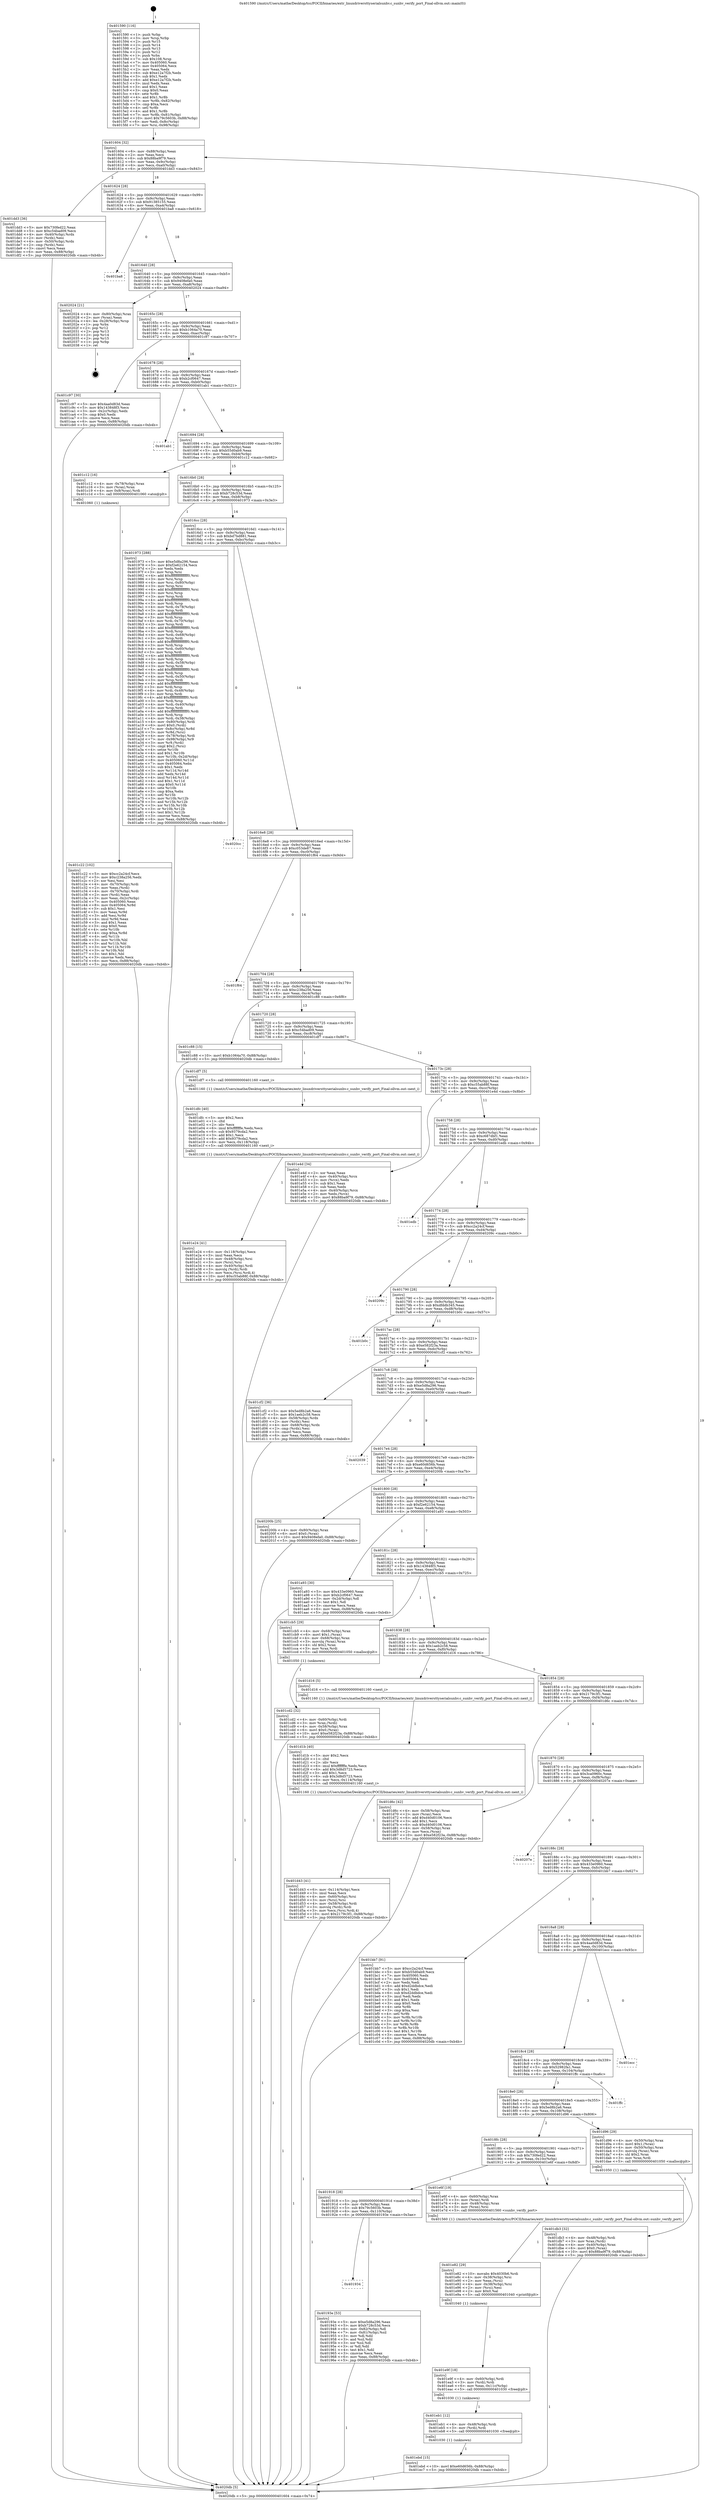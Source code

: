 digraph "0x401590" {
  label = "0x401590 (/mnt/c/Users/mathe/Desktop/tcc/POCII/binaries/extr_linuxdriversttyserialsunhv.c_sunhv_verify_port_Final-ollvm.out::main(0))"
  labelloc = "t"
  node[shape=record]

  Entry [label="",width=0.3,height=0.3,shape=circle,fillcolor=black,style=filled]
  "0x401604" [label="{
     0x401604 [32]\l
     | [instrs]\l
     &nbsp;&nbsp;0x401604 \<+6\>: mov -0x88(%rbp),%eax\l
     &nbsp;&nbsp;0x40160a \<+2\>: mov %eax,%ecx\l
     &nbsp;&nbsp;0x40160c \<+6\>: sub $0x88ba9f79,%ecx\l
     &nbsp;&nbsp;0x401612 \<+6\>: mov %eax,-0x9c(%rbp)\l
     &nbsp;&nbsp;0x401618 \<+6\>: mov %ecx,-0xa0(%rbp)\l
     &nbsp;&nbsp;0x40161e \<+6\>: je 0000000000401dd3 \<main+0x843\>\l
  }"]
  "0x401dd3" [label="{
     0x401dd3 [36]\l
     | [instrs]\l
     &nbsp;&nbsp;0x401dd3 \<+5\>: mov $0x730fed22,%eax\l
     &nbsp;&nbsp;0x401dd8 \<+5\>: mov $0xc54bad09,%ecx\l
     &nbsp;&nbsp;0x401ddd \<+4\>: mov -0x40(%rbp),%rdx\l
     &nbsp;&nbsp;0x401de1 \<+2\>: mov (%rdx),%esi\l
     &nbsp;&nbsp;0x401de3 \<+4\>: mov -0x50(%rbp),%rdx\l
     &nbsp;&nbsp;0x401de7 \<+2\>: cmp (%rdx),%esi\l
     &nbsp;&nbsp;0x401de9 \<+3\>: cmovl %ecx,%eax\l
     &nbsp;&nbsp;0x401dec \<+6\>: mov %eax,-0x88(%rbp)\l
     &nbsp;&nbsp;0x401df2 \<+5\>: jmp 00000000004020db \<main+0xb4b\>\l
  }"]
  "0x401624" [label="{
     0x401624 [28]\l
     | [instrs]\l
     &nbsp;&nbsp;0x401624 \<+5\>: jmp 0000000000401629 \<main+0x99\>\l
     &nbsp;&nbsp;0x401629 \<+6\>: mov -0x9c(%rbp),%eax\l
     &nbsp;&nbsp;0x40162f \<+5\>: sub $0x91385155,%eax\l
     &nbsp;&nbsp;0x401634 \<+6\>: mov %eax,-0xa4(%rbp)\l
     &nbsp;&nbsp;0x40163a \<+6\>: je 0000000000401ba8 \<main+0x618\>\l
  }"]
  Exit [label="",width=0.3,height=0.3,shape=circle,fillcolor=black,style=filled,peripheries=2]
  "0x401ba8" [label="{
     0x401ba8\l
  }", style=dashed]
  "0x401640" [label="{
     0x401640 [28]\l
     | [instrs]\l
     &nbsp;&nbsp;0x401640 \<+5\>: jmp 0000000000401645 \<main+0xb5\>\l
     &nbsp;&nbsp;0x401645 \<+6\>: mov -0x9c(%rbp),%eax\l
     &nbsp;&nbsp;0x40164b \<+5\>: sub $0x9408efa0,%eax\l
     &nbsp;&nbsp;0x401650 \<+6\>: mov %eax,-0xa8(%rbp)\l
     &nbsp;&nbsp;0x401656 \<+6\>: je 0000000000402024 \<main+0xa94\>\l
  }"]
  "0x401ebd" [label="{
     0x401ebd [15]\l
     | [instrs]\l
     &nbsp;&nbsp;0x401ebd \<+10\>: movl $0xe60d656b,-0x88(%rbp)\l
     &nbsp;&nbsp;0x401ec7 \<+5\>: jmp 00000000004020db \<main+0xb4b\>\l
  }"]
  "0x402024" [label="{
     0x402024 [21]\l
     | [instrs]\l
     &nbsp;&nbsp;0x402024 \<+4\>: mov -0x80(%rbp),%rax\l
     &nbsp;&nbsp;0x402028 \<+2\>: mov (%rax),%eax\l
     &nbsp;&nbsp;0x40202a \<+4\>: lea -0x28(%rbp),%rsp\l
     &nbsp;&nbsp;0x40202e \<+1\>: pop %rbx\l
     &nbsp;&nbsp;0x40202f \<+2\>: pop %r12\l
     &nbsp;&nbsp;0x402031 \<+2\>: pop %r13\l
     &nbsp;&nbsp;0x402033 \<+2\>: pop %r14\l
     &nbsp;&nbsp;0x402035 \<+2\>: pop %r15\l
     &nbsp;&nbsp;0x402037 \<+1\>: pop %rbp\l
     &nbsp;&nbsp;0x402038 \<+1\>: ret\l
  }"]
  "0x40165c" [label="{
     0x40165c [28]\l
     | [instrs]\l
     &nbsp;&nbsp;0x40165c \<+5\>: jmp 0000000000401661 \<main+0xd1\>\l
     &nbsp;&nbsp;0x401661 \<+6\>: mov -0x9c(%rbp),%eax\l
     &nbsp;&nbsp;0x401667 \<+5\>: sub $0xb1064a70,%eax\l
     &nbsp;&nbsp;0x40166c \<+6\>: mov %eax,-0xac(%rbp)\l
     &nbsp;&nbsp;0x401672 \<+6\>: je 0000000000401c97 \<main+0x707\>\l
  }"]
  "0x401eb1" [label="{
     0x401eb1 [12]\l
     | [instrs]\l
     &nbsp;&nbsp;0x401eb1 \<+4\>: mov -0x48(%rbp),%rdi\l
     &nbsp;&nbsp;0x401eb5 \<+3\>: mov (%rdi),%rdi\l
     &nbsp;&nbsp;0x401eb8 \<+5\>: call 0000000000401030 \<free@plt\>\l
     | [calls]\l
     &nbsp;&nbsp;0x401030 \{1\} (unknown)\l
  }"]
  "0x401c97" [label="{
     0x401c97 [30]\l
     | [instrs]\l
     &nbsp;&nbsp;0x401c97 \<+5\>: mov $0x4aa0d83d,%eax\l
     &nbsp;&nbsp;0x401c9c \<+5\>: mov $0x143848f3,%ecx\l
     &nbsp;&nbsp;0x401ca1 \<+3\>: mov -0x2c(%rbp),%edx\l
     &nbsp;&nbsp;0x401ca4 \<+3\>: cmp $0x0,%edx\l
     &nbsp;&nbsp;0x401ca7 \<+3\>: cmove %ecx,%eax\l
     &nbsp;&nbsp;0x401caa \<+6\>: mov %eax,-0x88(%rbp)\l
     &nbsp;&nbsp;0x401cb0 \<+5\>: jmp 00000000004020db \<main+0xb4b\>\l
  }"]
  "0x401678" [label="{
     0x401678 [28]\l
     | [instrs]\l
     &nbsp;&nbsp;0x401678 \<+5\>: jmp 000000000040167d \<main+0xed\>\l
     &nbsp;&nbsp;0x40167d \<+6\>: mov -0x9c(%rbp),%eax\l
     &nbsp;&nbsp;0x401683 \<+5\>: sub $0xb2cf0647,%eax\l
     &nbsp;&nbsp;0x401688 \<+6\>: mov %eax,-0xb0(%rbp)\l
     &nbsp;&nbsp;0x40168e \<+6\>: je 0000000000401ab1 \<main+0x521\>\l
  }"]
  "0x401e9f" [label="{
     0x401e9f [18]\l
     | [instrs]\l
     &nbsp;&nbsp;0x401e9f \<+4\>: mov -0x60(%rbp),%rdi\l
     &nbsp;&nbsp;0x401ea3 \<+3\>: mov (%rdi),%rdi\l
     &nbsp;&nbsp;0x401ea6 \<+6\>: mov %eax,-0x11c(%rbp)\l
     &nbsp;&nbsp;0x401eac \<+5\>: call 0000000000401030 \<free@plt\>\l
     | [calls]\l
     &nbsp;&nbsp;0x401030 \{1\} (unknown)\l
  }"]
  "0x401ab1" [label="{
     0x401ab1\l
  }", style=dashed]
  "0x401694" [label="{
     0x401694 [28]\l
     | [instrs]\l
     &nbsp;&nbsp;0x401694 \<+5\>: jmp 0000000000401699 \<main+0x109\>\l
     &nbsp;&nbsp;0x401699 \<+6\>: mov -0x9c(%rbp),%eax\l
     &nbsp;&nbsp;0x40169f \<+5\>: sub $0xb55d0ab9,%eax\l
     &nbsp;&nbsp;0x4016a4 \<+6\>: mov %eax,-0xb4(%rbp)\l
     &nbsp;&nbsp;0x4016aa \<+6\>: je 0000000000401c12 \<main+0x682\>\l
  }"]
  "0x401e82" [label="{
     0x401e82 [29]\l
     | [instrs]\l
     &nbsp;&nbsp;0x401e82 \<+10\>: movabs $0x4030b6,%rdi\l
     &nbsp;&nbsp;0x401e8c \<+4\>: mov -0x38(%rbp),%rsi\l
     &nbsp;&nbsp;0x401e90 \<+2\>: mov %eax,(%rsi)\l
     &nbsp;&nbsp;0x401e92 \<+4\>: mov -0x38(%rbp),%rsi\l
     &nbsp;&nbsp;0x401e96 \<+2\>: mov (%rsi),%esi\l
     &nbsp;&nbsp;0x401e98 \<+2\>: mov $0x0,%al\l
     &nbsp;&nbsp;0x401e9a \<+5\>: call 0000000000401040 \<printf@plt\>\l
     | [calls]\l
     &nbsp;&nbsp;0x401040 \{1\} (unknown)\l
  }"]
  "0x401c12" [label="{
     0x401c12 [16]\l
     | [instrs]\l
     &nbsp;&nbsp;0x401c12 \<+4\>: mov -0x78(%rbp),%rax\l
     &nbsp;&nbsp;0x401c16 \<+3\>: mov (%rax),%rax\l
     &nbsp;&nbsp;0x401c19 \<+4\>: mov 0x8(%rax),%rdi\l
     &nbsp;&nbsp;0x401c1d \<+5\>: call 0000000000401060 \<atoi@plt\>\l
     | [calls]\l
     &nbsp;&nbsp;0x401060 \{1\} (unknown)\l
  }"]
  "0x4016b0" [label="{
     0x4016b0 [28]\l
     | [instrs]\l
     &nbsp;&nbsp;0x4016b0 \<+5\>: jmp 00000000004016b5 \<main+0x125\>\l
     &nbsp;&nbsp;0x4016b5 \<+6\>: mov -0x9c(%rbp),%eax\l
     &nbsp;&nbsp;0x4016bb \<+5\>: sub $0xb728c53d,%eax\l
     &nbsp;&nbsp;0x4016c0 \<+6\>: mov %eax,-0xb8(%rbp)\l
     &nbsp;&nbsp;0x4016c6 \<+6\>: je 0000000000401973 \<main+0x3e3\>\l
  }"]
  "0x401e24" [label="{
     0x401e24 [41]\l
     | [instrs]\l
     &nbsp;&nbsp;0x401e24 \<+6\>: mov -0x118(%rbp),%ecx\l
     &nbsp;&nbsp;0x401e2a \<+3\>: imul %eax,%ecx\l
     &nbsp;&nbsp;0x401e2d \<+4\>: mov -0x48(%rbp),%rsi\l
     &nbsp;&nbsp;0x401e31 \<+3\>: mov (%rsi),%rsi\l
     &nbsp;&nbsp;0x401e34 \<+4\>: mov -0x40(%rbp),%rdi\l
     &nbsp;&nbsp;0x401e38 \<+3\>: movslq (%rdi),%rdi\l
     &nbsp;&nbsp;0x401e3b \<+3\>: mov %ecx,(%rsi,%rdi,4)\l
     &nbsp;&nbsp;0x401e3e \<+10\>: movl $0xc55ab88f,-0x88(%rbp)\l
     &nbsp;&nbsp;0x401e48 \<+5\>: jmp 00000000004020db \<main+0xb4b\>\l
  }"]
  "0x401973" [label="{
     0x401973 [288]\l
     | [instrs]\l
     &nbsp;&nbsp;0x401973 \<+5\>: mov $0xe5d8a296,%eax\l
     &nbsp;&nbsp;0x401978 \<+5\>: mov $0xf2e62154,%ecx\l
     &nbsp;&nbsp;0x40197d \<+2\>: xor %edx,%edx\l
     &nbsp;&nbsp;0x40197f \<+3\>: mov %rsp,%rsi\l
     &nbsp;&nbsp;0x401982 \<+4\>: add $0xfffffffffffffff0,%rsi\l
     &nbsp;&nbsp;0x401986 \<+3\>: mov %rsi,%rsp\l
     &nbsp;&nbsp;0x401989 \<+4\>: mov %rsi,-0x80(%rbp)\l
     &nbsp;&nbsp;0x40198d \<+3\>: mov %rsp,%rsi\l
     &nbsp;&nbsp;0x401990 \<+4\>: add $0xfffffffffffffff0,%rsi\l
     &nbsp;&nbsp;0x401994 \<+3\>: mov %rsi,%rsp\l
     &nbsp;&nbsp;0x401997 \<+3\>: mov %rsp,%rdi\l
     &nbsp;&nbsp;0x40199a \<+4\>: add $0xfffffffffffffff0,%rdi\l
     &nbsp;&nbsp;0x40199e \<+3\>: mov %rdi,%rsp\l
     &nbsp;&nbsp;0x4019a1 \<+4\>: mov %rdi,-0x78(%rbp)\l
     &nbsp;&nbsp;0x4019a5 \<+3\>: mov %rsp,%rdi\l
     &nbsp;&nbsp;0x4019a8 \<+4\>: add $0xfffffffffffffff0,%rdi\l
     &nbsp;&nbsp;0x4019ac \<+3\>: mov %rdi,%rsp\l
     &nbsp;&nbsp;0x4019af \<+4\>: mov %rdi,-0x70(%rbp)\l
     &nbsp;&nbsp;0x4019b3 \<+3\>: mov %rsp,%rdi\l
     &nbsp;&nbsp;0x4019b6 \<+4\>: add $0xfffffffffffffff0,%rdi\l
     &nbsp;&nbsp;0x4019ba \<+3\>: mov %rdi,%rsp\l
     &nbsp;&nbsp;0x4019bd \<+4\>: mov %rdi,-0x68(%rbp)\l
     &nbsp;&nbsp;0x4019c1 \<+3\>: mov %rsp,%rdi\l
     &nbsp;&nbsp;0x4019c4 \<+4\>: add $0xfffffffffffffff0,%rdi\l
     &nbsp;&nbsp;0x4019c8 \<+3\>: mov %rdi,%rsp\l
     &nbsp;&nbsp;0x4019cb \<+4\>: mov %rdi,-0x60(%rbp)\l
     &nbsp;&nbsp;0x4019cf \<+3\>: mov %rsp,%rdi\l
     &nbsp;&nbsp;0x4019d2 \<+4\>: add $0xfffffffffffffff0,%rdi\l
     &nbsp;&nbsp;0x4019d6 \<+3\>: mov %rdi,%rsp\l
     &nbsp;&nbsp;0x4019d9 \<+4\>: mov %rdi,-0x58(%rbp)\l
     &nbsp;&nbsp;0x4019dd \<+3\>: mov %rsp,%rdi\l
     &nbsp;&nbsp;0x4019e0 \<+4\>: add $0xfffffffffffffff0,%rdi\l
     &nbsp;&nbsp;0x4019e4 \<+3\>: mov %rdi,%rsp\l
     &nbsp;&nbsp;0x4019e7 \<+4\>: mov %rdi,-0x50(%rbp)\l
     &nbsp;&nbsp;0x4019eb \<+3\>: mov %rsp,%rdi\l
     &nbsp;&nbsp;0x4019ee \<+4\>: add $0xfffffffffffffff0,%rdi\l
     &nbsp;&nbsp;0x4019f2 \<+3\>: mov %rdi,%rsp\l
     &nbsp;&nbsp;0x4019f5 \<+4\>: mov %rdi,-0x48(%rbp)\l
     &nbsp;&nbsp;0x4019f9 \<+3\>: mov %rsp,%rdi\l
     &nbsp;&nbsp;0x4019fc \<+4\>: add $0xfffffffffffffff0,%rdi\l
     &nbsp;&nbsp;0x401a00 \<+3\>: mov %rdi,%rsp\l
     &nbsp;&nbsp;0x401a03 \<+4\>: mov %rdi,-0x40(%rbp)\l
     &nbsp;&nbsp;0x401a07 \<+3\>: mov %rsp,%rdi\l
     &nbsp;&nbsp;0x401a0a \<+4\>: add $0xfffffffffffffff0,%rdi\l
     &nbsp;&nbsp;0x401a0e \<+3\>: mov %rdi,%rsp\l
     &nbsp;&nbsp;0x401a11 \<+4\>: mov %rdi,-0x38(%rbp)\l
     &nbsp;&nbsp;0x401a15 \<+4\>: mov -0x80(%rbp),%rdi\l
     &nbsp;&nbsp;0x401a19 \<+6\>: movl $0x0,(%rdi)\l
     &nbsp;&nbsp;0x401a1f \<+7\>: mov -0x8c(%rbp),%r8d\l
     &nbsp;&nbsp;0x401a26 \<+3\>: mov %r8d,(%rsi)\l
     &nbsp;&nbsp;0x401a29 \<+4\>: mov -0x78(%rbp),%rdi\l
     &nbsp;&nbsp;0x401a2d \<+7\>: mov -0x98(%rbp),%r9\l
     &nbsp;&nbsp;0x401a34 \<+3\>: mov %r9,(%rdi)\l
     &nbsp;&nbsp;0x401a37 \<+3\>: cmpl $0x2,(%rsi)\l
     &nbsp;&nbsp;0x401a3a \<+4\>: setne %r10b\l
     &nbsp;&nbsp;0x401a3e \<+4\>: and $0x1,%r10b\l
     &nbsp;&nbsp;0x401a42 \<+4\>: mov %r10b,-0x2d(%rbp)\l
     &nbsp;&nbsp;0x401a46 \<+8\>: mov 0x405060,%r11d\l
     &nbsp;&nbsp;0x401a4e \<+7\>: mov 0x405064,%ebx\l
     &nbsp;&nbsp;0x401a55 \<+3\>: sub $0x1,%edx\l
     &nbsp;&nbsp;0x401a58 \<+3\>: mov %r11d,%r14d\l
     &nbsp;&nbsp;0x401a5b \<+3\>: add %edx,%r14d\l
     &nbsp;&nbsp;0x401a5e \<+4\>: imul %r14d,%r11d\l
     &nbsp;&nbsp;0x401a62 \<+4\>: and $0x1,%r11d\l
     &nbsp;&nbsp;0x401a66 \<+4\>: cmp $0x0,%r11d\l
     &nbsp;&nbsp;0x401a6a \<+4\>: sete %r10b\l
     &nbsp;&nbsp;0x401a6e \<+3\>: cmp $0xa,%ebx\l
     &nbsp;&nbsp;0x401a71 \<+4\>: setl %r15b\l
     &nbsp;&nbsp;0x401a75 \<+3\>: mov %r10b,%r12b\l
     &nbsp;&nbsp;0x401a78 \<+3\>: and %r15b,%r12b\l
     &nbsp;&nbsp;0x401a7b \<+3\>: xor %r15b,%r10b\l
     &nbsp;&nbsp;0x401a7e \<+3\>: or %r10b,%r12b\l
     &nbsp;&nbsp;0x401a81 \<+4\>: test $0x1,%r12b\l
     &nbsp;&nbsp;0x401a85 \<+3\>: cmovne %ecx,%eax\l
     &nbsp;&nbsp;0x401a88 \<+6\>: mov %eax,-0x88(%rbp)\l
     &nbsp;&nbsp;0x401a8e \<+5\>: jmp 00000000004020db \<main+0xb4b\>\l
  }"]
  "0x4016cc" [label="{
     0x4016cc [28]\l
     | [instrs]\l
     &nbsp;&nbsp;0x4016cc \<+5\>: jmp 00000000004016d1 \<main+0x141\>\l
     &nbsp;&nbsp;0x4016d1 \<+6\>: mov -0x9c(%rbp),%eax\l
     &nbsp;&nbsp;0x4016d7 \<+5\>: sub $0xbd7bd881,%eax\l
     &nbsp;&nbsp;0x4016dc \<+6\>: mov %eax,-0xbc(%rbp)\l
     &nbsp;&nbsp;0x4016e2 \<+6\>: je 00000000004020cc \<main+0xb3c\>\l
  }"]
  "0x401dfc" [label="{
     0x401dfc [40]\l
     | [instrs]\l
     &nbsp;&nbsp;0x401dfc \<+5\>: mov $0x2,%ecx\l
     &nbsp;&nbsp;0x401e01 \<+1\>: cltd\l
     &nbsp;&nbsp;0x401e02 \<+2\>: idiv %ecx\l
     &nbsp;&nbsp;0x401e04 \<+6\>: imul $0xfffffffe,%edx,%ecx\l
     &nbsp;&nbsp;0x401e0a \<+6\>: sub $0x9379cda2,%ecx\l
     &nbsp;&nbsp;0x401e10 \<+3\>: add $0x1,%ecx\l
     &nbsp;&nbsp;0x401e13 \<+6\>: add $0x9379cda2,%ecx\l
     &nbsp;&nbsp;0x401e19 \<+6\>: mov %ecx,-0x118(%rbp)\l
     &nbsp;&nbsp;0x401e1f \<+5\>: call 0000000000401160 \<next_i\>\l
     | [calls]\l
     &nbsp;&nbsp;0x401160 \{1\} (/mnt/c/Users/mathe/Desktop/tcc/POCII/binaries/extr_linuxdriversttyserialsunhv.c_sunhv_verify_port_Final-ollvm.out::next_i)\l
  }"]
  "0x4020cc" [label="{
     0x4020cc\l
  }", style=dashed]
  "0x4016e8" [label="{
     0x4016e8 [28]\l
     | [instrs]\l
     &nbsp;&nbsp;0x4016e8 \<+5\>: jmp 00000000004016ed \<main+0x15d\>\l
     &nbsp;&nbsp;0x4016ed \<+6\>: mov -0x9c(%rbp),%eax\l
     &nbsp;&nbsp;0x4016f3 \<+5\>: sub $0xc053de87,%eax\l
     &nbsp;&nbsp;0x4016f8 \<+6\>: mov %eax,-0xc0(%rbp)\l
     &nbsp;&nbsp;0x4016fe \<+6\>: je 0000000000401f64 \<main+0x9d4\>\l
  }"]
  "0x401db3" [label="{
     0x401db3 [32]\l
     | [instrs]\l
     &nbsp;&nbsp;0x401db3 \<+4\>: mov -0x48(%rbp),%rdi\l
     &nbsp;&nbsp;0x401db7 \<+3\>: mov %rax,(%rdi)\l
     &nbsp;&nbsp;0x401dba \<+4\>: mov -0x40(%rbp),%rax\l
     &nbsp;&nbsp;0x401dbe \<+6\>: movl $0x0,(%rax)\l
     &nbsp;&nbsp;0x401dc4 \<+10\>: movl $0x88ba9f79,-0x88(%rbp)\l
     &nbsp;&nbsp;0x401dce \<+5\>: jmp 00000000004020db \<main+0xb4b\>\l
  }"]
  "0x401f64" [label="{
     0x401f64\l
  }", style=dashed]
  "0x401704" [label="{
     0x401704 [28]\l
     | [instrs]\l
     &nbsp;&nbsp;0x401704 \<+5\>: jmp 0000000000401709 \<main+0x179\>\l
     &nbsp;&nbsp;0x401709 \<+6\>: mov -0x9c(%rbp),%eax\l
     &nbsp;&nbsp;0x40170f \<+5\>: sub $0xc238a256,%eax\l
     &nbsp;&nbsp;0x401714 \<+6\>: mov %eax,-0xc4(%rbp)\l
     &nbsp;&nbsp;0x40171a \<+6\>: je 0000000000401c88 \<main+0x6f8\>\l
  }"]
  "0x401d43" [label="{
     0x401d43 [41]\l
     | [instrs]\l
     &nbsp;&nbsp;0x401d43 \<+6\>: mov -0x114(%rbp),%ecx\l
     &nbsp;&nbsp;0x401d49 \<+3\>: imul %eax,%ecx\l
     &nbsp;&nbsp;0x401d4c \<+4\>: mov -0x60(%rbp),%rsi\l
     &nbsp;&nbsp;0x401d50 \<+3\>: mov (%rsi),%rsi\l
     &nbsp;&nbsp;0x401d53 \<+4\>: mov -0x58(%rbp),%rdi\l
     &nbsp;&nbsp;0x401d57 \<+3\>: movslq (%rdi),%rdi\l
     &nbsp;&nbsp;0x401d5a \<+3\>: mov %ecx,(%rsi,%rdi,4)\l
     &nbsp;&nbsp;0x401d5d \<+10\>: movl $0x2179c3f1,-0x88(%rbp)\l
     &nbsp;&nbsp;0x401d67 \<+5\>: jmp 00000000004020db \<main+0xb4b\>\l
  }"]
  "0x401c88" [label="{
     0x401c88 [15]\l
     | [instrs]\l
     &nbsp;&nbsp;0x401c88 \<+10\>: movl $0xb1064a70,-0x88(%rbp)\l
     &nbsp;&nbsp;0x401c92 \<+5\>: jmp 00000000004020db \<main+0xb4b\>\l
  }"]
  "0x401720" [label="{
     0x401720 [28]\l
     | [instrs]\l
     &nbsp;&nbsp;0x401720 \<+5\>: jmp 0000000000401725 \<main+0x195\>\l
     &nbsp;&nbsp;0x401725 \<+6\>: mov -0x9c(%rbp),%eax\l
     &nbsp;&nbsp;0x40172b \<+5\>: sub $0xc54bad09,%eax\l
     &nbsp;&nbsp;0x401730 \<+6\>: mov %eax,-0xc8(%rbp)\l
     &nbsp;&nbsp;0x401736 \<+6\>: je 0000000000401df7 \<main+0x867\>\l
  }"]
  "0x401d1b" [label="{
     0x401d1b [40]\l
     | [instrs]\l
     &nbsp;&nbsp;0x401d1b \<+5\>: mov $0x2,%ecx\l
     &nbsp;&nbsp;0x401d20 \<+1\>: cltd\l
     &nbsp;&nbsp;0x401d21 \<+2\>: idiv %ecx\l
     &nbsp;&nbsp;0x401d23 \<+6\>: imul $0xfffffffe,%edx,%ecx\l
     &nbsp;&nbsp;0x401d29 \<+6\>: add $0x3d8d5723,%ecx\l
     &nbsp;&nbsp;0x401d2f \<+3\>: add $0x1,%ecx\l
     &nbsp;&nbsp;0x401d32 \<+6\>: sub $0x3d8d5723,%ecx\l
     &nbsp;&nbsp;0x401d38 \<+6\>: mov %ecx,-0x114(%rbp)\l
     &nbsp;&nbsp;0x401d3e \<+5\>: call 0000000000401160 \<next_i\>\l
     | [calls]\l
     &nbsp;&nbsp;0x401160 \{1\} (/mnt/c/Users/mathe/Desktop/tcc/POCII/binaries/extr_linuxdriversttyserialsunhv.c_sunhv_verify_port_Final-ollvm.out::next_i)\l
  }"]
  "0x401df7" [label="{
     0x401df7 [5]\l
     | [instrs]\l
     &nbsp;&nbsp;0x401df7 \<+5\>: call 0000000000401160 \<next_i\>\l
     | [calls]\l
     &nbsp;&nbsp;0x401160 \{1\} (/mnt/c/Users/mathe/Desktop/tcc/POCII/binaries/extr_linuxdriversttyserialsunhv.c_sunhv_verify_port_Final-ollvm.out::next_i)\l
  }"]
  "0x40173c" [label="{
     0x40173c [28]\l
     | [instrs]\l
     &nbsp;&nbsp;0x40173c \<+5\>: jmp 0000000000401741 \<main+0x1b1\>\l
     &nbsp;&nbsp;0x401741 \<+6\>: mov -0x9c(%rbp),%eax\l
     &nbsp;&nbsp;0x401747 \<+5\>: sub $0xc55ab88f,%eax\l
     &nbsp;&nbsp;0x40174c \<+6\>: mov %eax,-0xcc(%rbp)\l
     &nbsp;&nbsp;0x401752 \<+6\>: je 0000000000401e4d \<main+0x8bd\>\l
  }"]
  "0x401cd2" [label="{
     0x401cd2 [32]\l
     | [instrs]\l
     &nbsp;&nbsp;0x401cd2 \<+4\>: mov -0x60(%rbp),%rdi\l
     &nbsp;&nbsp;0x401cd6 \<+3\>: mov %rax,(%rdi)\l
     &nbsp;&nbsp;0x401cd9 \<+4\>: mov -0x58(%rbp),%rax\l
     &nbsp;&nbsp;0x401cdd \<+6\>: movl $0x0,(%rax)\l
     &nbsp;&nbsp;0x401ce3 \<+10\>: movl $0xe582f23a,-0x88(%rbp)\l
     &nbsp;&nbsp;0x401ced \<+5\>: jmp 00000000004020db \<main+0xb4b\>\l
  }"]
  "0x401e4d" [label="{
     0x401e4d [34]\l
     | [instrs]\l
     &nbsp;&nbsp;0x401e4d \<+2\>: xor %eax,%eax\l
     &nbsp;&nbsp;0x401e4f \<+4\>: mov -0x40(%rbp),%rcx\l
     &nbsp;&nbsp;0x401e53 \<+2\>: mov (%rcx),%edx\l
     &nbsp;&nbsp;0x401e55 \<+3\>: sub $0x1,%eax\l
     &nbsp;&nbsp;0x401e58 \<+2\>: sub %eax,%edx\l
     &nbsp;&nbsp;0x401e5a \<+4\>: mov -0x40(%rbp),%rcx\l
     &nbsp;&nbsp;0x401e5e \<+2\>: mov %edx,(%rcx)\l
     &nbsp;&nbsp;0x401e60 \<+10\>: movl $0x88ba9f79,-0x88(%rbp)\l
     &nbsp;&nbsp;0x401e6a \<+5\>: jmp 00000000004020db \<main+0xb4b\>\l
  }"]
  "0x401758" [label="{
     0x401758 [28]\l
     | [instrs]\l
     &nbsp;&nbsp;0x401758 \<+5\>: jmp 000000000040175d \<main+0x1cd\>\l
     &nbsp;&nbsp;0x40175d \<+6\>: mov -0x9c(%rbp),%eax\l
     &nbsp;&nbsp;0x401763 \<+5\>: sub $0xc687dbf1,%eax\l
     &nbsp;&nbsp;0x401768 \<+6\>: mov %eax,-0xd0(%rbp)\l
     &nbsp;&nbsp;0x40176e \<+6\>: je 0000000000401edb \<main+0x94b\>\l
  }"]
  "0x401c22" [label="{
     0x401c22 [102]\l
     | [instrs]\l
     &nbsp;&nbsp;0x401c22 \<+5\>: mov $0xcc2a24cf,%ecx\l
     &nbsp;&nbsp;0x401c27 \<+5\>: mov $0xc238a256,%edx\l
     &nbsp;&nbsp;0x401c2c \<+2\>: xor %esi,%esi\l
     &nbsp;&nbsp;0x401c2e \<+4\>: mov -0x70(%rbp),%rdi\l
     &nbsp;&nbsp;0x401c32 \<+2\>: mov %eax,(%rdi)\l
     &nbsp;&nbsp;0x401c34 \<+4\>: mov -0x70(%rbp),%rdi\l
     &nbsp;&nbsp;0x401c38 \<+2\>: mov (%rdi),%eax\l
     &nbsp;&nbsp;0x401c3a \<+3\>: mov %eax,-0x2c(%rbp)\l
     &nbsp;&nbsp;0x401c3d \<+7\>: mov 0x405060,%eax\l
     &nbsp;&nbsp;0x401c44 \<+8\>: mov 0x405064,%r8d\l
     &nbsp;&nbsp;0x401c4c \<+3\>: sub $0x1,%esi\l
     &nbsp;&nbsp;0x401c4f \<+3\>: mov %eax,%r9d\l
     &nbsp;&nbsp;0x401c52 \<+3\>: add %esi,%r9d\l
     &nbsp;&nbsp;0x401c55 \<+4\>: imul %r9d,%eax\l
     &nbsp;&nbsp;0x401c59 \<+3\>: and $0x1,%eax\l
     &nbsp;&nbsp;0x401c5c \<+3\>: cmp $0x0,%eax\l
     &nbsp;&nbsp;0x401c5f \<+4\>: sete %r10b\l
     &nbsp;&nbsp;0x401c63 \<+4\>: cmp $0xa,%r8d\l
     &nbsp;&nbsp;0x401c67 \<+4\>: setl %r11b\l
     &nbsp;&nbsp;0x401c6b \<+3\>: mov %r10b,%bl\l
     &nbsp;&nbsp;0x401c6e \<+3\>: and %r11b,%bl\l
     &nbsp;&nbsp;0x401c71 \<+3\>: xor %r11b,%r10b\l
     &nbsp;&nbsp;0x401c74 \<+3\>: or %r10b,%bl\l
     &nbsp;&nbsp;0x401c77 \<+3\>: test $0x1,%bl\l
     &nbsp;&nbsp;0x401c7a \<+3\>: cmovne %edx,%ecx\l
     &nbsp;&nbsp;0x401c7d \<+6\>: mov %ecx,-0x88(%rbp)\l
     &nbsp;&nbsp;0x401c83 \<+5\>: jmp 00000000004020db \<main+0xb4b\>\l
  }"]
  "0x401edb" [label="{
     0x401edb\l
  }", style=dashed]
  "0x401774" [label="{
     0x401774 [28]\l
     | [instrs]\l
     &nbsp;&nbsp;0x401774 \<+5\>: jmp 0000000000401779 \<main+0x1e9\>\l
     &nbsp;&nbsp;0x401779 \<+6\>: mov -0x9c(%rbp),%eax\l
     &nbsp;&nbsp;0x40177f \<+5\>: sub $0xcc2a24cf,%eax\l
     &nbsp;&nbsp;0x401784 \<+6\>: mov %eax,-0xd4(%rbp)\l
     &nbsp;&nbsp;0x40178a \<+6\>: je 000000000040209c \<main+0xb0c\>\l
  }"]
  "0x401590" [label="{
     0x401590 [116]\l
     | [instrs]\l
     &nbsp;&nbsp;0x401590 \<+1\>: push %rbp\l
     &nbsp;&nbsp;0x401591 \<+3\>: mov %rsp,%rbp\l
     &nbsp;&nbsp;0x401594 \<+2\>: push %r15\l
     &nbsp;&nbsp;0x401596 \<+2\>: push %r14\l
     &nbsp;&nbsp;0x401598 \<+2\>: push %r13\l
     &nbsp;&nbsp;0x40159a \<+2\>: push %r12\l
     &nbsp;&nbsp;0x40159c \<+1\>: push %rbx\l
     &nbsp;&nbsp;0x40159d \<+7\>: sub $0x108,%rsp\l
     &nbsp;&nbsp;0x4015a4 \<+7\>: mov 0x405060,%eax\l
     &nbsp;&nbsp;0x4015ab \<+7\>: mov 0x405064,%ecx\l
     &nbsp;&nbsp;0x4015b2 \<+2\>: mov %eax,%edx\l
     &nbsp;&nbsp;0x4015b4 \<+6\>: sub $0xe12a7f2b,%edx\l
     &nbsp;&nbsp;0x4015ba \<+3\>: sub $0x1,%edx\l
     &nbsp;&nbsp;0x4015bd \<+6\>: add $0xe12a7f2b,%edx\l
     &nbsp;&nbsp;0x4015c3 \<+3\>: imul %edx,%eax\l
     &nbsp;&nbsp;0x4015c6 \<+3\>: and $0x1,%eax\l
     &nbsp;&nbsp;0x4015c9 \<+3\>: cmp $0x0,%eax\l
     &nbsp;&nbsp;0x4015cc \<+4\>: sete %r8b\l
     &nbsp;&nbsp;0x4015d0 \<+4\>: and $0x1,%r8b\l
     &nbsp;&nbsp;0x4015d4 \<+7\>: mov %r8b,-0x82(%rbp)\l
     &nbsp;&nbsp;0x4015db \<+3\>: cmp $0xa,%ecx\l
     &nbsp;&nbsp;0x4015de \<+4\>: setl %r8b\l
     &nbsp;&nbsp;0x4015e2 \<+4\>: and $0x1,%r8b\l
     &nbsp;&nbsp;0x4015e6 \<+7\>: mov %r8b,-0x81(%rbp)\l
     &nbsp;&nbsp;0x4015ed \<+10\>: movl $0x79c5603b,-0x88(%rbp)\l
     &nbsp;&nbsp;0x4015f7 \<+6\>: mov %edi,-0x8c(%rbp)\l
     &nbsp;&nbsp;0x4015fd \<+7\>: mov %rsi,-0x98(%rbp)\l
  }"]
  "0x40209c" [label="{
     0x40209c\l
  }", style=dashed]
  "0x401790" [label="{
     0x401790 [28]\l
     | [instrs]\l
     &nbsp;&nbsp;0x401790 \<+5\>: jmp 0000000000401795 \<main+0x205\>\l
     &nbsp;&nbsp;0x401795 \<+6\>: mov -0x9c(%rbp),%eax\l
     &nbsp;&nbsp;0x40179b \<+5\>: sub $0xdfddb345,%eax\l
     &nbsp;&nbsp;0x4017a0 \<+6\>: mov %eax,-0xd8(%rbp)\l
     &nbsp;&nbsp;0x4017a6 \<+6\>: je 0000000000401b0c \<main+0x57c\>\l
  }"]
  "0x4020db" [label="{
     0x4020db [5]\l
     | [instrs]\l
     &nbsp;&nbsp;0x4020db \<+5\>: jmp 0000000000401604 \<main+0x74\>\l
  }"]
  "0x401b0c" [label="{
     0x401b0c\l
  }", style=dashed]
  "0x4017ac" [label="{
     0x4017ac [28]\l
     | [instrs]\l
     &nbsp;&nbsp;0x4017ac \<+5\>: jmp 00000000004017b1 \<main+0x221\>\l
     &nbsp;&nbsp;0x4017b1 \<+6\>: mov -0x9c(%rbp),%eax\l
     &nbsp;&nbsp;0x4017b7 \<+5\>: sub $0xe582f23a,%eax\l
     &nbsp;&nbsp;0x4017bc \<+6\>: mov %eax,-0xdc(%rbp)\l
     &nbsp;&nbsp;0x4017c2 \<+6\>: je 0000000000401cf2 \<main+0x762\>\l
  }"]
  "0x401934" [label="{
     0x401934\l
  }", style=dashed]
  "0x401cf2" [label="{
     0x401cf2 [36]\l
     | [instrs]\l
     &nbsp;&nbsp;0x401cf2 \<+5\>: mov $0x5ed8b2a6,%eax\l
     &nbsp;&nbsp;0x401cf7 \<+5\>: mov $0x1aeb2c58,%ecx\l
     &nbsp;&nbsp;0x401cfc \<+4\>: mov -0x58(%rbp),%rdx\l
     &nbsp;&nbsp;0x401d00 \<+2\>: mov (%rdx),%esi\l
     &nbsp;&nbsp;0x401d02 \<+4\>: mov -0x68(%rbp),%rdx\l
     &nbsp;&nbsp;0x401d06 \<+2\>: cmp (%rdx),%esi\l
     &nbsp;&nbsp;0x401d08 \<+3\>: cmovl %ecx,%eax\l
     &nbsp;&nbsp;0x401d0b \<+6\>: mov %eax,-0x88(%rbp)\l
     &nbsp;&nbsp;0x401d11 \<+5\>: jmp 00000000004020db \<main+0xb4b\>\l
  }"]
  "0x4017c8" [label="{
     0x4017c8 [28]\l
     | [instrs]\l
     &nbsp;&nbsp;0x4017c8 \<+5\>: jmp 00000000004017cd \<main+0x23d\>\l
     &nbsp;&nbsp;0x4017cd \<+6\>: mov -0x9c(%rbp),%eax\l
     &nbsp;&nbsp;0x4017d3 \<+5\>: sub $0xe5d8a296,%eax\l
     &nbsp;&nbsp;0x4017d8 \<+6\>: mov %eax,-0xe0(%rbp)\l
     &nbsp;&nbsp;0x4017de \<+6\>: je 0000000000402039 \<main+0xaa9\>\l
  }"]
  "0x40193e" [label="{
     0x40193e [53]\l
     | [instrs]\l
     &nbsp;&nbsp;0x40193e \<+5\>: mov $0xe5d8a296,%eax\l
     &nbsp;&nbsp;0x401943 \<+5\>: mov $0xb728c53d,%ecx\l
     &nbsp;&nbsp;0x401948 \<+6\>: mov -0x82(%rbp),%dl\l
     &nbsp;&nbsp;0x40194e \<+7\>: mov -0x81(%rbp),%sil\l
     &nbsp;&nbsp;0x401955 \<+3\>: mov %dl,%dil\l
     &nbsp;&nbsp;0x401958 \<+3\>: and %sil,%dil\l
     &nbsp;&nbsp;0x40195b \<+3\>: xor %sil,%dl\l
     &nbsp;&nbsp;0x40195e \<+3\>: or %dl,%dil\l
     &nbsp;&nbsp;0x401961 \<+4\>: test $0x1,%dil\l
     &nbsp;&nbsp;0x401965 \<+3\>: cmovne %ecx,%eax\l
     &nbsp;&nbsp;0x401968 \<+6\>: mov %eax,-0x88(%rbp)\l
     &nbsp;&nbsp;0x40196e \<+5\>: jmp 00000000004020db \<main+0xb4b\>\l
  }"]
  "0x402039" [label="{
     0x402039\l
  }", style=dashed]
  "0x4017e4" [label="{
     0x4017e4 [28]\l
     | [instrs]\l
     &nbsp;&nbsp;0x4017e4 \<+5\>: jmp 00000000004017e9 \<main+0x259\>\l
     &nbsp;&nbsp;0x4017e9 \<+6\>: mov -0x9c(%rbp),%eax\l
     &nbsp;&nbsp;0x4017ef \<+5\>: sub $0xe60d656b,%eax\l
     &nbsp;&nbsp;0x4017f4 \<+6\>: mov %eax,-0xe4(%rbp)\l
     &nbsp;&nbsp;0x4017fa \<+6\>: je 000000000040200b \<main+0xa7b\>\l
  }"]
  "0x401918" [label="{
     0x401918 [28]\l
     | [instrs]\l
     &nbsp;&nbsp;0x401918 \<+5\>: jmp 000000000040191d \<main+0x38d\>\l
     &nbsp;&nbsp;0x40191d \<+6\>: mov -0x9c(%rbp),%eax\l
     &nbsp;&nbsp;0x401923 \<+5\>: sub $0x79c5603b,%eax\l
     &nbsp;&nbsp;0x401928 \<+6\>: mov %eax,-0x110(%rbp)\l
     &nbsp;&nbsp;0x40192e \<+6\>: je 000000000040193e \<main+0x3ae\>\l
  }"]
  "0x40200b" [label="{
     0x40200b [25]\l
     | [instrs]\l
     &nbsp;&nbsp;0x40200b \<+4\>: mov -0x80(%rbp),%rax\l
     &nbsp;&nbsp;0x40200f \<+6\>: movl $0x0,(%rax)\l
     &nbsp;&nbsp;0x402015 \<+10\>: movl $0x9408efa0,-0x88(%rbp)\l
     &nbsp;&nbsp;0x40201f \<+5\>: jmp 00000000004020db \<main+0xb4b\>\l
  }"]
  "0x401800" [label="{
     0x401800 [28]\l
     | [instrs]\l
     &nbsp;&nbsp;0x401800 \<+5\>: jmp 0000000000401805 \<main+0x275\>\l
     &nbsp;&nbsp;0x401805 \<+6\>: mov -0x9c(%rbp),%eax\l
     &nbsp;&nbsp;0x40180b \<+5\>: sub $0xf2e62154,%eax\l
     &nbsp;&nbsp;0x401810 \<+6\>: mov %eax,-0xe8(%rbp)\l
     &nbsp;&nbsp;0x401816 \<+6\>: je 0000000000401a93 \<main+0x503\>\l
  }"]
  "0x401e6f" [label="{
     0x401e6f [19]\l
     | [instrs]\l
     &nbsp;&nbsp;0x401e6f \<+4\>: mov -0x60(%rbp),%rax\l
     &nbsp;&nbsp;0x401e73 \<+3\>: mov (%rax),%rdi\l
     &nbsp;&nbsp;0x401e76 \<+4\>: mov -0x48(%rbp),%rax\l
     &nbsp;&nbsp;0x401e7a \<+3\>: mov (%rax),%rsi\l
     &nbsp;&nbsp;0x401e7d \<+5\>: call 0000000000401560 \<sunhv_verify_port\>\l
     | [calls]\l
     &nbsp;&nbsp;0x401560 \{1\} (/mnt/c/Users/mathe/Desktop/tcc/POCII/binaries/extr_linuxdriversttyserialsunhv.c_sunhv_verify_port_Final-ollvm.out::sunhv_verify_port)\l
  }"]
  "0x401a93" [label="{
     0x401a93 [30]\l
     | [instrs]\l
     &nbsp;&nbsp;0x401a93 \<+5\>: mov $0x433e0960,%eax\l
     &nbsp;&nbsp;0x401a98 \<+5\>: mov $0xb2cf0647,%ecx\l
     &nbsp;&nbsp;0x401a9d \<+3\>: mov -0x2d(%rbp),%dl\l
     &nbsp;&nbsp;0x401aa0 \<+3\>: test $0x1,%dl\l
     &nbsp;&nbsp;0x401aa3 \<+3\>: cmovne %ecx,%eax\l
     &nbsp;&nbsp;0x401aa6 \<+6\>: mov %eax,-0x88(%rbp)\l
     &nbsp;&nbsp;0x401aac \<+5\>: jmp 00000000004020db \<main+0xb4b\>\l
  }"]
  "0x40181c" [label="{
     0x40181c [28]\l
     | [instrs]\l
     &nbsp;&nbsp;0x40181c \<+5\>: jmp 0000000000401821 \<main+0x291\>\l
     &nbsp;&nbsp;0x401821 \<+6\>: mov -0x9c(%rbp),%eax\l
     &nbsp;&nbsp;0x401827 \<+5\>: sub $0x143848f3,%eax\l
     &nbsp;&nbsp;0x40182c \<+6\>: mov %eax,-0xec(%rbp)\l
     &nbsp;&nbsp;0x401832 \<+6\>: je 0000000000401cb5 \<main+0x725\>\l
  }"]
  "0x4018fc" [label="{
     0x4018fc [28]\l
     | [instrs]\l
     &nbsp;&nbsp;0x4018fc \<+5\>: jmp 0000000000401901 \<main+0x371\>\l
     &nbsp;&nbsp;0x401901 \<+6\>: mov -0x9c(%rbp),%eax\l
     &nbsp;&nbsp;0x401907 \<+5\>: sub $0x730fed22,%eax\l
     &nbsp;&nbsp;0x40190c \<+6\>: mov %eax,-0x10c(%rbp)\l
     &nbsp;&nbsp;0x401912 \<+6\>: je 0000000000401e6f \<main+0x8df\>\l
  }"]
  "0x401cb5" [label="{
     0x401cb5 [29]\l
     | [instrs]\l
     &nbsp;&nbsp;0x401cb5 \<+4\>: mov -0x68(%rbp),%rax\l
     &nbsp;&nbsp;0x401cb9 \<+6\>: movl $0x1,(%rax)\l
     &nbsp;&nbsp;0x401cbf \<+4\>: mov -0x68(%rbp),%rax\l
     &nbsp;&nbsp;0x401cc3 \<+3\>: movslq (%rax),%rax\l
     &nbsp;&nbsp;0x401cc6 \<+4\>: shl $0x2,%rax\l
     &nbsp;&nbsp;0x401cca \<+3\>: mov %rax,%rdi\l
     &nbsp;&nbsp;0x401ccd \<+5\>: call 0000000000401050 \<malloc@plt\>\l
     | [calls]\l
     &nbsp;&nbsp;0x401050 \{1\} (unknown)\l
  }"]
  "0x401838" [label="{
     0x401838 [28]\l
     | [instrs]\l
     &nbsp;&nbsp;0x401838 \<+5\>: jmp 000000000040183d \<main+0x2ad\>\l
     &nbsp;&nbsp;0x40183d \<+6\>: mov -0x9c(%rbp),%eax\l
     &nbsp;&nbsp;0x401843 \<+5\>: sub $0x1aeb2c58,%eax\l
     &nbsp;&nbsp;0x401848 \<+6\>: mov %eax,-0xf0(%rbp)\l
     &nbsp;&nbsp;0x40184e \<+6\>: je 0000000000401d16 \<main+0x786\>\l
  }"]
  "0x401d96" [label="{
     0x401d96 [29]\l
     | [instrs]\l
     &nbsp;&nbsp;0x401d96 \<+4\>: mov -0x50(%rbp),%rax\l
     &nbsp;&nbsp;0x401d9a \<+6\>: movl $0x1,(%rax)\l
     &nbsp;&nbsp;0x401da0 \<+4\>: mov -0x50(%rbp),%rax\l
     &nbsp;&nbsp;0x401da4 \<+3\>: movslq (%rax),%rax\l
     &nbsp;&nbsp;0x401da7 \<+4\>: shl $0x2,%rax\l
     &nbsp;&nbsp;0x401dab \<+3\>: mov %rax,%rdi\l
     &nbsp;&nbsp;0x401dae \<+5\>: call 0000000000401050 \<malloc@plt\>\l
     | [calls]\l
     &nbsp;&nbsp;0x401050 \{1\} (unknown)\l
  }"]
  "0x401d16" [label="{
     0x401d16 [5]\l
     | [instrs]\l
     &nbsp;&nbsp;0x401d16 \<+5\>: call 0000000000401160 \<next_i\>\l
     | [calls]\l
     &nbsp;&nbsp;0x401160 \{1\} (/mnt/c/Users/mathe/Desktop/tcc/POCII/binaries/extr_linuxdriversttyserialsunhv.c_sunhv_verify_port_Final-ollvm.out::next_i)\l
  }"]
  "0x401854" [label="{
     0x401854 [28]\l
     | [instrs]\l
     &nbsp;&nbsp;0x401854 \<+5\>: jmp 0000000000401859 \<main+0x2c9\>\l
     &nbsp;&nbsp;0x401859 \<+6\>: mov -0x9c(%rbp),%eax\l
     &nbsp;&nbsp;0x40185f \<+5\>: sub $0x2179c3f1,%eax\l
     &nbsp;&nbsp;0x401864 \<+6\>: mov %eax,-0xf4(%rbp)\l
     &nbsp;&nbsp;0x40186a \<+6\>: je 0000000000401d6c \<main+0x7dc\>\l
  }"]
  "0x4018e0" [label="{
     0x4018e0 [28]\l
     | [instrs]\l
     &nbsp;&nbsp;0x4018e0 \<+5\>: jmp 00000000004018e5 \<main+0x355\>\l
     &nbsp;&nbsp;0x4018e5 \<+6\>: mov -0x9c(%rbp),%eax\l
     &nbsp;&nbsp;0x4018eb \<+5\>: sub $0x5ed8b2a6,%eax\l
     &nbsp;&nbsp;0x4018f0 \<+6\>: mov %eax,-0x108(%rbp)\l
     &nbsp;&nbsp;0x4018f6 \<+6\>: je 0000000000401d96 \<main+0x806\>\l
  }"]
  "0x401d6c" [label="{
     0x401d6c [42]\l
     | [instrs]\l
     &nbsp;&nbsp;0x401d6c \<+4\>: mov -0x58(%rbp),%rax\l
     &nbsp;&nbsp;0x401d70 \<+2\>: mov (%rax),%ecx\l
     &nbsp;&nbsp;0x401d72 \<+6\>: add $0xd40d0106,%ecx\l
     &nbsp;&nbsp;0x401d78 \<+3\>: add $0x1,%ecx\l
     &nbsp;&nbsp;0x401d7b \<+6\>: sub $0xd40d0106,%ecx\l
     &nbsp;&nbsp;0x401d81 \<+4\>: mov -0x58(%rbp),%rax\l
     &nbsp;&nbsp;0x401d85 \<+2\>: mov %ecx,(%rax)\l
     &nbsp;&nbsp;0x401d87 \<+10\>: movl $0xe582f23a,-0x88(%rbp)\l
     &nbsp;&nbsp;0x401d91 \<+5\>: jmp 00000000004020db \<main+0xb4b\>\l
  }"]
  "0x401870" [label="{
     0x401870 [28]\l
     | [instrs]\l
     &nbsp;&nbsp;0x401870 \<+5\>: jmp 0000000000401875 \<main+0x2e5\>\l
     &nbsp;&nbsp;0x401875 \<+6\>: mov -0x9c(%rbp),%eax\l
     &nbsp;&nbsp;0x40187b \<+5\>: sub $0x3ca0960c,%eax\l
     &nbsp;&nbsp;0x401880 \<+6\>: mov %eax,-0xf8(%rbp)\l
     &nbsp;&nbsp;0x401886 \<+6\>: je 000000000040207e \<main+0xaee\>\l
  }"]
  "0x401ffc" [label="{
     0x401ffc\l
  }", style=dashed]
  "0x40207e" [label="{
     0x40207e\l
  }", style=dashed]
  "0x40188c" [label="{
     0x40188c [28]\l
     | [instrs]\l
     &nbsp;&nbsp;0x40188c \<+5\>: jmp 0000000000401891 \<main+0x301\>\l
     &nbsp;&nbsp;0x401891 \<+6\>: mov -0x9c(%rbp),%eax\l
     &nbsp;&nbsp;0x401897 \<+5\>: sub $0x433e0960,%eax\l
     &nbsp;&nbsp;0x40189c \<+6\>: mov %eax,-0xfc(%rbp)\l
     &nbsp;&nbsp;0x4018a2 \<+6\>: je 0000000000401bb7 \<main+0x627\>\l
  }"]
  "0x4018c4" [label="{
     0x4018c4 [28]\l
     | [instrs]\l
     &nbsp;&nbsp;0x4018c4 \<+5\>: jmp 00000000004018c9 \<main+0x339\>\l
     &nbsp;&nbsp;0x4018c9 \<+6\>: mov -0x9c(%rbp),%eax\l
     &nbsp;&nbsp;0x4018cf \<+5\>: sub $0x52982fa1,%eax\l
     &nbsp;&nbsp;0x4018d4 \<+6\>: mov %eax,-0x104(%rbp)\l
     &nbsp;&nbsp;0x4018da \<+6\>: je 0000000000401ffc \<main+0xa6c\>\l
  }"]
  "0x401bb7" [label="{
     0x401bb7 [91]\l
     | [instrs]\l
     &nbsp;&nbsp;0x401bb7 \<+5\>: mov $0xcc2a24cf,%eax\l
     &nbsp;&nbsp;0x401bbc \<+5\>: mov $0xb55d0ab9,%ecx\l
     &nbsp;&nbsp;0x401bc1 \<+7\>: mov 0x405060,%edx\l
     &nbsp;&nbsp;0x401bc8 \<+7\>: mov 0x405064,%esi\l
     &nbsp;&nbsp;0x401bcf \<+2\>: mov %edx,%edi\l
     &nbsp;&nbsp;0x401bd1 \<+6\>: add $0xd2ddbdce,%edi\l
     &nbsp;&nbsp;0x401bd7 \<+3\>: sub $0x1,%edi\l
     &nbsp;&nbsp;0x401bda \<+6\>: sub $0xd2ddbdce,%edi\l
     &nbsp;&nbsp;0x401be0 \<+3\>: imul %edi,%edx\l
     &nbsp;&nbsp;0x401be3 \<+3\>: and $0x1,%edx\l
     &nbsp;&nbsp;0x401be6 \<+3\>: cmp $0x0,%edx\l
     &nbsp;&nbsp;0x401be9 \<+4\>: sete %r8b\l
     &nbsp;&nbsp;0x401bed \<+3\>: cmp $0xa,%esi\l
     &nbsp;&nbsp;0x401bf0 \<+4\>: setl %r9b\l
     &nbsp;&nbsp;0x401bf4 \<+3\>: mov %r8b,%r10b\l
     &nbsp;&nbsp;0x401bf7 \<+3\>: and %r9b,%r10b\l
     &nbsp;&nbsp;0x401bfa \<+3\>: xor %r9b,%r8b\l
     &nbsp;&nbsp;0x401bfd \<+3\>: or %r8b,%r10b\l
     &nbsp;&nbsp;0x401c00 \<+4\>: test $0x1,%r10b\l
     &nbsp;&nbsp;0x401c04 \<+3\>: cmovne %ecx,%eax\l
     &nbsp;&nbsp;0x401c07 \<+6\>: mov %eax,-0x88(%rbp)\l
     &nbsp;&nbsp;0x401c0d \<+5\>: jmp 00000000004020db \<main+0xb4b\>\l
  }"]
  "0x4018a8" [label="{
     0x4018a8 [28]\l
     | [instrs]\l
     &nbsp;&nbsp;0x4018a8 \<+5\>: jmp 00000000004018ad \<main+0x31d\>\l
     &nbsp;&nbsp;0x4018ad \<+6\>: mov -0x9c(%rbp),%eax\l
     &nbsp;&nbsp;0x4018b3 \<+5\>: sub $0x4aa0d83d,%eax\l
     &nbsp;&nbsp;0x4018b8 \<+6\>: mov %eax,-0x100(%rbp)\l
     &nbsp;&nbsp;0x4018be \<+6\>: je 0000000000401ecc \<main+0x93c\>\l
  }"]
  "0x401ecc" [label="{
     0x401ecc\l
  }", style=dashed]
  Entry -> "0x401590" [label=" 1"]
  "0x401604" -> "0x401dd3" [label=" 2"]
  "0x401604" -> "0x401624" [label=" 18"]
  "0x402024" -> Exit [label=" 1"]
  "0x401624" -> "0x401ba8" [label=" 0"]
  "0x401624" -> "0x401640" [label=" 18"]
  "0x40200b" -> "0x4020db" [label=" 1"]
  "0x401640" -> "0x402024" [label=" 1"]
  "0x401640" -> "0x40165c" [label=" 17"]
  "0x401ebd" -> "0x4020db" [label=" 1"]
  "0x40165c" -> "0x401c97" [label=" 1"]
  "0x40165c" -> "0x401678" [label=" 16"]
  "0x401eb1" -> "0x401ebd" [label=" 1"]
  "0x401678" -> "0x401ab1" [label=" 0"]
  "0x401678" -> "0x401694" [label=" 16"]
  "0x401e9f" -> "0x401eb1" [label=" 1"]
  "0x401694" -> "0x401c12" [label=" 1"]
  "0x401694" -> "0x4016b0" [label=" 15"]
  "0x401e82" -> "0x401e9f" [label=" 1"]
  "0x4016b0" -> "0x401973" [label=" 1"]
  "0x4016b0" -> "0x4016cc" [label=" 14"]
  "0x401e6f" -> "0x401e82" [label=" 1"]
  "0x4016cc" -> "0x4020cc" [label=" 0"]
  "0x4016cc" -> "0x4016e8" [label=" 14"]
  "0x401e4d" -> "0x4020db" [label=" 1"]
  "0x4016e8" -> "0x401f64" [label=" 0"]
  "0x4016e8" -> "0x401704" [label=" 14"]
  "0x401e24" -> "0x4020db" [label=" 1"]
  "0x401704" -> "0x401c88" [label=" 1"]
  "0x401704" -> "0x401720" [label=" 13"]
  "0x401dfc" -> "0x401e24" [label=" 1"]
  "0x401720" -> "0x401df7" [label=" 1"]
  "0x401720" -> "0x40173c" [label=" 12"]
  "0x401df7" -> "0x401dfc" [label=" 1"]
  "0x40173c" -> "0x401e4d" [label=" 1"]
  "0x40173c" -> "0x401758" [label=" 11"]
  "0x401dd3" -> "0x4020db" [label=" 2"]
  "0x401758" -> "0x401edb" [label=" 0"]
  "0x401758" -> "0x401774" [label=" 11"]
  "0x401db3" -> "0x4020db" [label=" 1"]
  "0x401774" -> "0x40209c" [label=" 0"]
  "0x401774" -> "0x401790" [label=" 11"]
  "0x401d6c" -> "0x4020db" [label=" 1"]
  "0x401790" -> "0x401b0c" [label=" 0"]
  "0x401790" -> "0x4017ac" [label=" 11"]
  "0x401d43" -> "0x4020db" [label=" 1"]
  "0x4017ac" -> "0x401cf2" [label=" 2"]
  "0x4017ac" -> "0x4017c8" [label=" 9"]
  "0x401d1b" -> "0x401d43" [label=" 1"]
  "0x4017c8" -> "0x402039" [label=" 0"]
  "0x4017c8" -> "0x4017e4" [label=" 9"]
  "0x401d16" -> "0x401d1b" [label=" 1"]
  "0x4017e4" -> "0x40200b" [label=" 1"]
  "0x4017e4" -> "0x401800" [label=" 8"]
  "0x401cd2" -> "0x4020db" [label=" 1"]
  "0x401800" -> "0x401a93" [label=" 1"]
  "0x401800" -> "0x40181c" [label=" 7"]
  "0x401cb5" -> "0x401cd2" [label=" 1"]
  "0x40181c" -> "0x401cb5" [label=" 1"]
  "0x40181c" -> "0x401838" [label=" 6"]
  "0x401c88" -> "0x4020db" [label=" 1"]
  "0x401838" -> "0x401d16" [label=" 1"]
  "0x401838" -> "0x401854" [label=" 5"]
  "0x401c22" -> "0x4020db" [label=" 1"]
  "0x401854" -> "0x401d6c" [label=" 1"]
  "0x401854" -> "0x401870" [label=" 4"]
  "0x401bb7" -> "0x4020db" [label=" 1"]
  "0x401870" -> "0x40207e" [label=" 0"]
  "0x401870" -> "0x40188c" [label=" 4"]
  "0x401a93" -> "0x4020db" [label=" 1"]
  "0x40188c" -> "0x401bb7" [label=" 1"]
  "0x40188c" -> "0x4018a8" [label=" 3"]
  "0x401d96" -> "0x401db3" [label=" 1"]
  "0x4018a8" -> "0x401ecc" [label=" 0"]
  "0x4018a8" -> "0x4018c4" [label=" 3"]
  "0x401973" -> "0x4020db" [label=" 1"]
  "0x4018c4" -> "0x401ffc" [label=" 0"]
  "0x4018c4" -> "0x4018e0" [label=" 3"]
  "0x401c12" -> "0x401c22" [label=" 1"]
  "0x4018e0" -> "0x401d96" [label=" 1"]
  "0x4018e0" -> "0x4018fc" [label=" 2"]
  "0x401c97" -> "0x4020db" [label=" 1"]
  "0x4018fc" -> "0x401e6f" [label=" 1"]
  "0x4018fc" -> "0x401918" [label=" 1"]
  "0x401cf2" -> "0x4020db" [label=" 2"]
  "0x401918" -> "0x40193e" [label=" 1"]
  "0x401918" -> "0x401934" [label=" 0"]
  "0x40193e" -> "0x4020db" [label=" 1"]
  "0x401590" -> "0x401604" [label=" 1"]
  "0x4020db" -> "0x401604" [label=" 19"]
}
